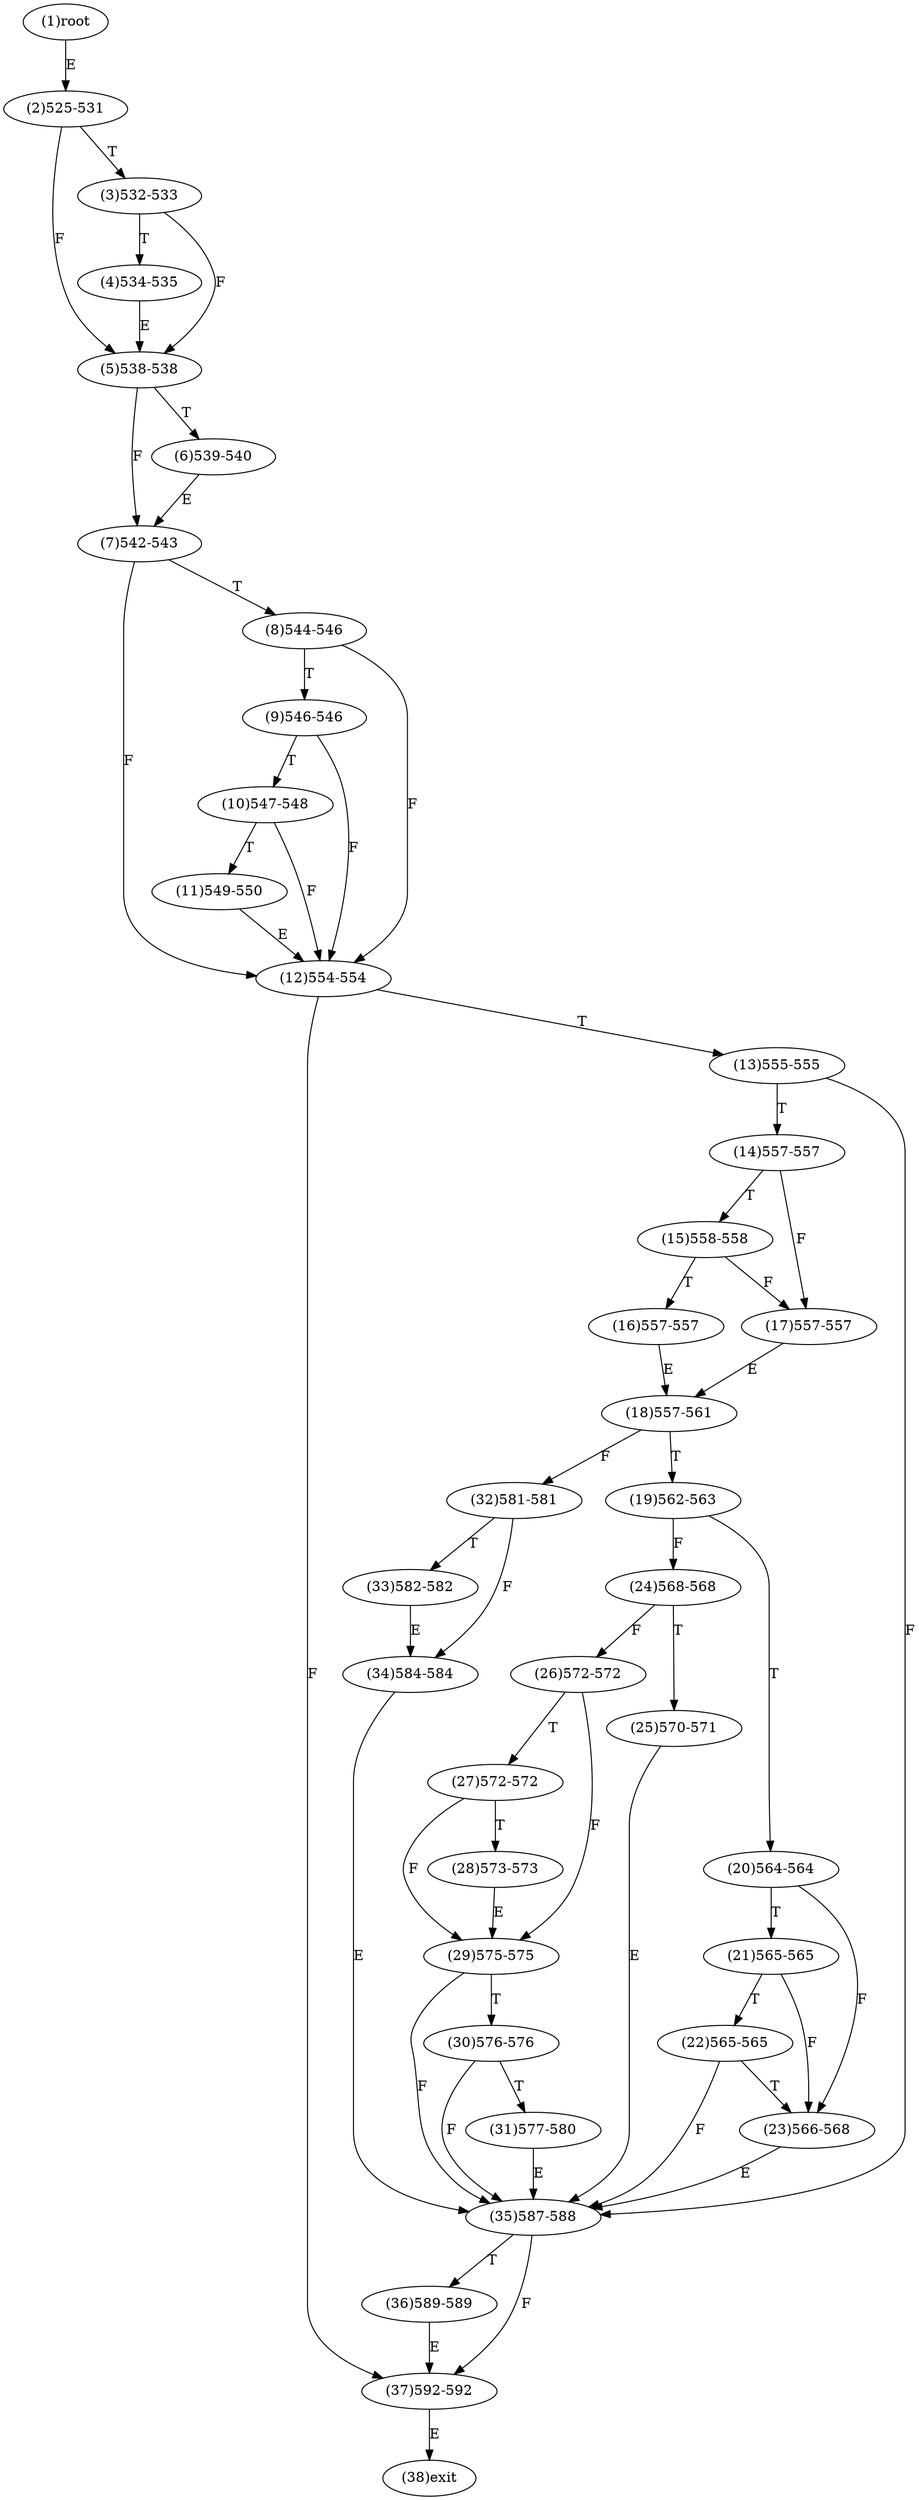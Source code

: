digraph "" { 
1[ label="(1)root"];
2[ label="(2)525-531"];
3[ label="(3)532-533"];
4[ label="(4)534-535"];
5[ label="(5)538-538"];
6[ label="(6)539-540"];
7[ label="(7)542-543"];
8[ label="(8)544-546"];
9[ label="(9)546-546"];
10[ label="(10)547-548"];
11[ label="(11)549-550"];
12[ label="(12)554-554"];
13[ label="(13)555-555"];
14[ label="(14)557-557"];
15[ label="(15)558-558"];
17[ label="(17)557-557"];
16[ label="(16)557-557"];
19[ label="(19)562-563"];
18[ label="(18)557-561"];
21[ label="(21)565-565"];
20[ label="(20)564-564"];
23[ label="(23)566-568"];
22[ label="(22)565-565"];
25[ label="(25)570-571"];
24[ label="(24)568-568"];
27[ label="(27)572-572"];
26[ label="(26)572-572"];
29[ label="(29)575-575"];
28[ label="(28)573-573"];
31[ label="(31)577-580"];
30[ label="(30)576-576"];
34[ label="(34)584-584"];
35[ label="(35)587-588"];
32[ label="(32)581-581"];
33[ label="(33)582-582"];
38[ label="(38)exit"];
36[ label="(36)589-589"];
37[ label="(37)592-592"];
1->2[ label="E"];
2->5[ label="F"];
2->3[ label="T"];
3->5[ label="F"];
3->4[ label="T"];
4->5[ label="E"];
5->7[ label="F"];
5->6[ label="T"];
6->7[ label="E"];
7->12[ label="F"];
7->8[ label="T"];
8->12[ label="F"];
8->9[ label="T"];
9->12[ label="F"];
9->10[ label="T"];
10->12[ label="F"];
10->11[ label="T"];
11->12[ label="E"];
12->37[ label="F"];
12->13[ label="T"];
13->35[ label="F"];
13->14[ label="T"];
14->17[ label="F"];
14->15[ label="T"];
15->17[ label="F"];
15->16[ label="T"];
16->18[ label="E"];
17->18[ label="E"];
18->32[ label="F"];
18->19[ label="T"];
19->24[ label="F"];
19->20[ label="T"];
20->23[ label="F"];
20->21[ label="T"];
21->23[ label="F"];
21->22[ label="T"];
22->35[ label="F"];
22->23[ label="T"];
23->35[ label="E"];
24->26[ label="F"];
24->25[ label="T"];
25->35[ label="E"];
26->29[ label="F"];
26->27[ label="T"];
27->29[ label="F"];
27->28[ label="T"];
28->29[ label="E"];
29->35[ label="F"];
29->30[ label="T"];
30->35[ label="F"];
30->31[ label="T"];
31->35[ label="E"];
32->34[ label="F"];
32->33[ label="T"];
33->34[ label="E"];
34->35[ label="E"];
35->37[ label="F"];
35->36[ label="T"];
36->37[ label="E"];
37->38[ label="E"];
}